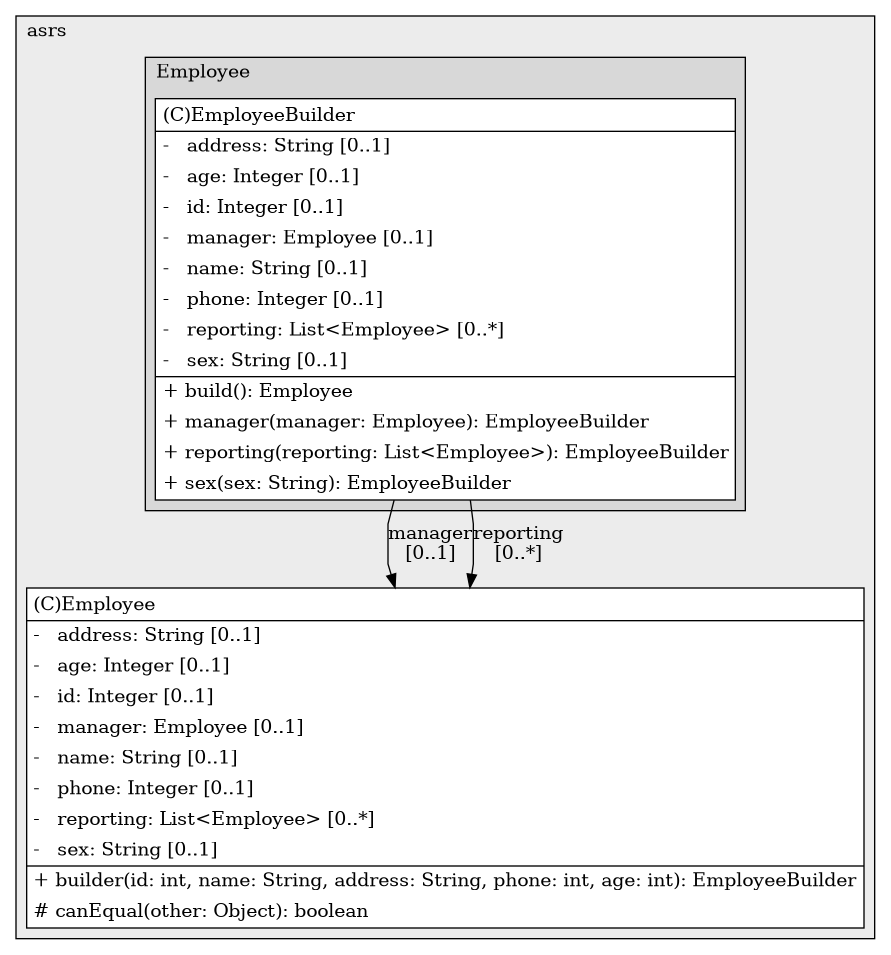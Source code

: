 @startuml

/' diagram meta data start
config=StructureConfiguration;
{
  "projectClassification": {
    "searchMode": "OpenProject", // OpenProject, AllProjects
    "includedProjects": "",
    "pathEndKeywords": "*.impl",
    "isClientPath": "",
    "isClientName": "",
    "isTestPath": "",
    "isTestName": "",
    "isMappingPath": "",
    "isMappingName": "",
    "isDataAccessPath": "",
    "isDataAccessName": "",
    "isDataStructurePath": "",
    "isDataStructureName": "",
    "isInterfaceStructuresPath": "",
    "isInterfaceStructuresName": "",
    "isEntryPointPath": "",
    "isEntryPointName": "",
    "treatFinalFieldsAsMandatory": false
  },
  "graphRestriction": {
    "classPackageExcludeFilter": "",
    "classPackageIncludeFilter": "",
    "classNameExcludeFilter": "",
    "classNameIncludeFilter": "",
    "methodNameExcludeFilter": "",
    "methodNameIncludeFilter": "",
    "removeByInheritance": "", // inheritance/annotation based filtering is done in a second step
    "removeByAnnotation": "",
    "removeByClassPackage": "", // cleanup the graph after inheritance/annotation based filtering is done
    "removeByClassName": "",
    "cutMappings": false,
    "cutEnum": true,
    "cutTests": true,
    "cutClient": true,
    "cutDataAccess": false,
    "cutInterfaceStructures": false,
    "cutDataStructures": false,
    "cutGetterAndSetter": true,
    "cutConstructors": true
  },
  "graphTraversal": {
    "forwardDepth": 6,
    "backwardDepth": 6,
    "classPackageExcludeFilter": "",
    "classPackageIncludeFilter": "",
    "classNameExcludeFilter": "",
    "classNameIncludeFilter": "",
    "methodNameExcludeFilter": "",
    "methodNameIncludeFilter": "",
    "hideMappings": false,
    "hideDataStructures": false,
    "hidePrivateMethods": true,
    "hideInterfaceCalls": true, // indirection: implementation -> interface (is hidden) -> implementation
    "onlyShowApplicationEntryPoints": false, // root node is included
    "useMethodCallsForStructureDiagram": "ForwardOnly" // ForwardOnly, BothDirections, No
  },
  "details": {
    "aggregation": "GroupByClass", // ByClass, GroupByClass, None
    "showClassGenericTypes": true,
    "showMethods": true,
    "showMethodParameterNames": true,
    "showMethodParameterTypes": true,
    "showMethodReturnType": true,
    "showPackageLevels": 2,
    "showDetailedClassStructure": true
  },
  "rootClass": "org.asrs.Employee",
  "extensionCallbackMethod": "" // qualified.class.name#methodName - signature: public static String method(String)
}
diagram meta data end '/



digraph g {
    rankdir="TB"
    splines=polyline
    

'nodes 
subgraph cluster_3003891 { 
   	label=asrs
	labeljust=l
	fillcolor="#ececec"
	style=filled
   
   Employee1268911805[
	label=<<TABLE BORDER="1" CELLBORDER="0" CELLPADDING="4" CELLSPACING="0">
<TR><TD ALIGN="LEFT" >(C)Employee</TD></TR>
<HR/>
<TR><TD ALIGN="LEFT" >-   address: String [0..1]</TD></TR>
<TR><TD ALIGN="LEFT" >-   age: Integer [0..1]</TD></TR>
<TR><TD ALIGN="LEFT" >-   id: Integer [0..1]</TD></TR>
<TR><TD ALIGN="LEFT" >-   manager: Employee [0..1]</TD></TR>
<TR><TD ALIGN="LEFT" >-   name: String [0..1]</TD></TR>
<TR><TD ALIGN="LEFT" >-   phone: Integer [0..1]</TD></TR>
<TR><TD ALIGN="LEFT" >-   reporting: List&lt;Employee&gt; [0..*]</TD></TR>
<TR><TD ALIGN="LEFT" >-   sex: String [0..1]</TD></TR>
<HR/>
<TR><TD ALIGN="LEFT" >+ builder(id: int, name: String, address: String, phone: int, age: int): EmployeeBuilder</TD></TR>
<TR><TD ALIGN="LEFT" ># canEqual(other: Object): boolean</TD></TR>
</TABLE>>
	style=filled
	margin=0
	shape=plaintext
	fillcolor="#FFFFFF"
];

subgraph cluster_829331351 { 
   	label=Employee
	labeljust=l
	fillcolor="#d8d8d8"
	style=filled
   
   EmployeeBuilder129010977[
	label=<<TABLE BORDER="1" CELLBORDER="0" CELLPADDING="4" CELLSPACING="0">
<TR><TD ALIGN="LEFT" >(C)EmployeeBuilder</TD></TR>
<HR/>
<TR><TD ALIGN="LEFT" >-   address: String [0..1]</TD></TR>
<TR><TD ALIGN="LEFT" >-   age: Integer [0..1]</TD></TR>
<TR><TD ALIGN="LEFT" >-   id: Integer [0..1]</TD></TR>
<TR><TD ALIGN="LEFT" >-   manager: Employee [0..1]</TD></TR>
<TR><TD ALIGN="LEFT" >-   name: String [0..1]</TD></TR>
<TR><TD ALIGN="LEFT" >-   phone: Integer [0..1]</TD></TR>
<TR><TD ALIGN="LEFT" >-   reporting: List&lt;Employee&gt; [0..*]</TD></TR>
<TR><TD ALIGN="LEFT" >-   sex: String [0..1]</TD></TR>
<HR/>
<TR><TD ALIGN="LEFT" >+ build(): Employee</TD></TR>
<TR><TD ALIGN="LEFT" >+ manager(manager: Employee): EmployeeBuilder</TD></TR>
<TR><TD ALIGN="LEFT" >+ reporting(reporting: List&lt;Employee&gt;): EmployeeBuilder</TD></TR>
<TR><TD ALIGN="LEFT" >+ sex(sex: String): EmployeeBuilder</TD></TR>
</TABLE>>
	style=filled
	margin=0
	shape=plaintext
	fillcolor="#FFFFFF"
];
} 
} 

'edges    
EmployeeBuilder129010977 -> Employee1268911805[label="manager
[0..1]"];
EmployeeBuilder129010977 -> Employee1268911805[label="reporting
[0..*]"];
    
}
@enduml